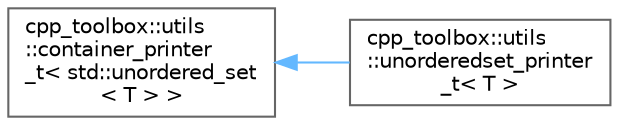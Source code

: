digraph "Graphical Class Hierarchy"
{
 // LATEX_PDF_SIZE
  bgcolor="transparent";
  edge [fontname=Helvetica,fontsize=10,labelfontname=Helvetica,labelfontsize=10];
  node [fontname=Helvetica,fontsize=10,shape=box,height=0.2,width=0.4];
  rankdir="LR";
  Node0 [id="Node000000",label="cpp_toolbox::utils\l::container_printer\l_t\< std::unordered_set\l\< T \> \>",height=0.2,width=0.4,color="grey40", fillcolor="white", style="filled",URL="$classcpp__toolbox_1_1utils_1_1container__printer__t.html",tooltip=" "];
  Node0 -> Node1 [id="edge9_Node000000_Node000001",dir="back",color="steelblue1",style="solid",tooltip=" "];
  Node1 [id="Node000001",label="cpp_toolbox::utils\l::unorderedset_printer\l_t\< T \>",height=0.2,width=0.4,color="grey40", fillcolor="white", style="filled",URL="$classcpp__toolbox_1_1utils_1_1unorderedset__printer__t.html",tooltip="Unordered Set 打印器/Unordered set printer."];
}
